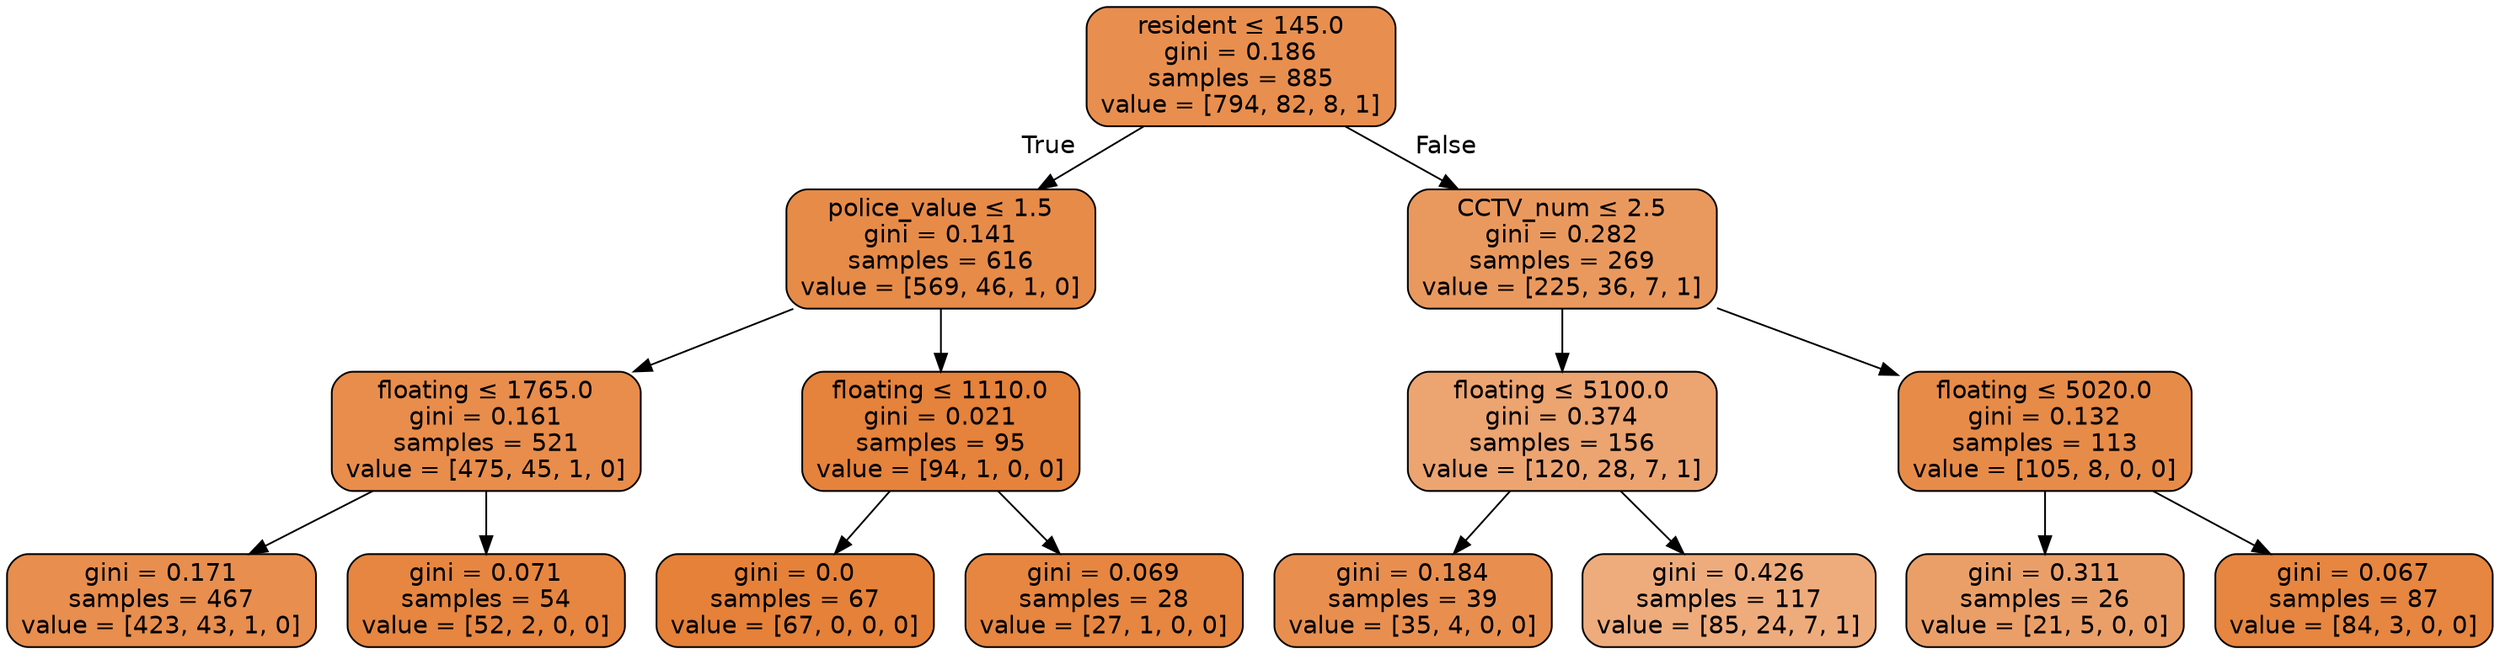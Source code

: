 digraph Tree {
node [shape=box, style="filled, rounded", color="black", fontname=helvetica] ;
edge [fontname=helvetica] ;
0 [label=<resident &le; 145.0<br/>gini = 0.186<br/>samples = 885<br/>value = [794, 82, 8, 1]>, fillcolor="#e88f4f"] ;
1 [label=<police_value &le; 1.5<br/>gini = 0.141<br/>samples = 616<br/>value = [569, 46, 1, 0]>, fillcolor="#e78b49"] ;
0 -> 1 [labeldistance=2.5, labelangle=45, headlabel="True"] ;
2 [label=<floating &le; 1765.0<br/>gini = 0.161<br/>samples = 521<br/>value = [475, 45, 1, 0]>, fillcolor="#e88d4c"] ;
1 -> 2 ;
3 [label=<gini = 0.171<br/>samples = 467<br/>value = [423, 43, 1, 0]>, fillcolor="#e88e4e"] ;
2 -> 3 ;
4 [label=<gini = 0.071<br/>samples = 54<br/>value = [52, 2, 0, 0]>, fillcolor="#e68641"] ;
2 -> 4 ;
5 [label=<floating &le; 1110.0<br/>gini = 0.021<br/>samples = 95<br/>value = [94, 1, 0, 0]>, fillcolor="#e5823b"] ;
1 -> 5 ;
6 [label=<gini = 0.0<br/>samples = 67<br/>value = [67, 0, 0, 0]>, fillcolor="#e58139"] ;
5 -> 6 ;
7 [label=<gini = 0.069<br/>samples = 28<br/>value = [27, 1, 0, 0]>, fillcolor="#e68640"] ;
5 -> 7 ;
8 [label=<CCTV_num &le; 2.5<br/>gini = 0.282<br/>samples = 269<br/>value = [225, 36, 7, 1]>, fillcolor="#ea995e"] ;
0 -> 8 [labeldistance=2.5, labelangle=-45, headlabel="False"] ;
9 [label=<floating &le; 5100.0<br/>gini = 0.374<br/>samples = 156<br/>value = [120, 28, 7, 1]>, fillcolor="#eca471"] ;
8 -> 9 ;
10 [label=<gini = 0.184<br/>samples = 39<br/>value = [35, 4, 0, 0]>, fillcolor="#e88f50"] ;
9 -> 10 ;
11 [label=<gini = 0.426<br/>samples = 117<br/>value = [85, 24, 7, 1]>, fillcolor="#eeac7d"] ;
9 -> 11 ;
12 [label=<floating &le; 5020.0<br/>gini = 0.132<br/>samples = 113<br/>value = [105, 8, 0, 0]>, fillcolor="#e78b48"] ;
8 -> 12 ;
13 [label=<gini = 0.311<br/>samples = 26<br/>value = [21, 5, 0, 0]>, fillcolor="#eb9f68"] ;
12 -> 13 ;
14 [label=<gini = 0.067<br/>samples = 87<br/>value = [84, 3, 0, 0]>, fillcolor="#e68640"] ;
12 -> 14 ;
}